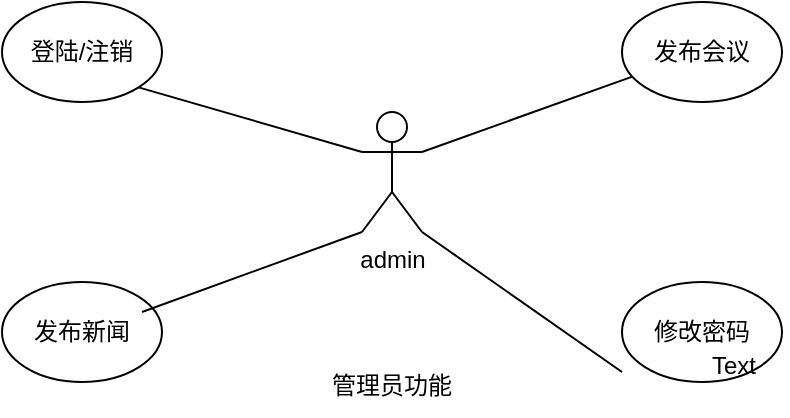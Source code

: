 <mxfile version="10.6.7" type="github"><diagram id="pAd0XRp94BOEMoAxCXNh" name="Page-1"><mxGraphModel dx="840" dy="435" grid="1" gridSize="10" guides="1" tooltips="1" connect="1" arrows="1" fold="1" page="1" pageScale="1" pageWidth="827" pageHeight="1169" math="0" shadow="0"><root><mxCell id="0"/><mxCell id="1" parent="0"/><mxCell id="pW8e-Pwx2-KyrF-X0Vvj-2" value="admin" style="shape=umlActor;verticalLabelPosition=bottom;labelBackgroundColor=#ffffff;verticalAlign=top;html=1;outlineConnect=0;" vertex="1" parent="1"><mxGeometry x="390" y="170" width="30" height="60" as="geometry"/></mxCell><mxCell id="pW8e-Pwx2-KyrF-X0Vvj-5" value="登陆/注销" style="ellipse;whiteSpace=wrap;html=1;" vertex="1" parent="1"><mxGeometry x="210" y="115" width="80" height="50" as="geometry"/></mxCell><mxCell id="pW8e-Pwx2-KyrF-X0Vvj-6" value="发布会议" style="ellipse;whiteSpace=wrap;html=1;" vertex="1" parent="1"><mxGeometry x="520" y="115" width="80" height="50" as="geometry"/></mxCell><mxCell id="pW8e-Pwx2-KyrF-X0Vvj-7" value="发布新闻" style="ellipse;whiteSpace=wrap;html=1;" vertex="1" parent="1"><mxGeometry x="210" y="255" width="80" height="50" as="geometry"/></mxCell><mxCell id="pW8e-Pwx2-KyrF-X0Vvj-8" value="修改密码" style="ellipse;whiteSpace=wrap;html=1;" vertex="1" parent="1"><mxGeometry x="520" y="255" width="80" height="50" as="geometry"/></mxCell><mxCell id="pW8e-Pwx2-KyrF-X0Vvj-10" value="Text" style="text;html=1;resizable=0;points=[];autosize=1;align=left;verticalAlign=top;spacingTop=-4;" vertex="1" parent="1"><mxGeometry x="563" y="287" width="40" height="20" as="geometry"/></mxCell><mxCell id="pW8e-Pwx2-KyrF-X0Vvj-11" value="" style="endArrow=none;html=1;entryX=0;entryY=1;entryDx=0;entryDy=0;entryPerimeter=0;" edge="1" parent="1" target="pW8e-Pwx2-KyrF-X0Vvj-2"><mxGeometry width="50" height="50" relative="1" as="geometry"><mxPoint x="280" y="270" as="sourcePoint"/><mxPoint x="260" y="330" as="targetPoint"/></mxGeometry></mxCell><mxCell id="pW8e-Pwx2-KyrF-X0Vvj-12" value="" style="endArrow=none;html=1;exitX=1;exitY=1;exitDx=0;exitDy=0;exitPerimeter=0;" edge="1" parent="1" source="pW8e-Pwx2-KyrF-X0Vvj-2"><mxGeometry width="50" height="50" relative="1" as="geometry"><mxPoint x="210" y="380" as="sourcePoint"/><mxPoint x="520" y="300" as="targetPoint"/></mxGeometry></mxCell><mxCell id="pW8e-Pwx2-KyrF-X0Vvj-13" value="" style="endArrow=none;html=1;exitX=1;exitY=0.333;exitDx=0;exitDy=0;exitPerimeter=0;" edge="1" parent="1" source="pW8e-Pwx2-KyrF-X0Vvj-2" target="pW8e-Pwx2-KyrF-X0Vvj-6"><mxGeometry width="50" height="50" relative="1" as="geometry"><mxPoint x="420" y="180" as="sourcePoint"/><mxPoint x="260" y="330" as="targetPoint"/></mxGeometry></mxCell><mxCell id="pW8e-Pwx2-KyrF-X0Vvj-14" value="" style="endArrow=none;html=1;entryX=1;entryY=1;entryDx=0;entryDy=0;exitX=0;exitY=0.333;exitDx=0;exitDy=0;exitPerimeter=0;" edge="1" parent="1" source="pW8e-Pwx2-KyrF-X0Vvj-2" target="pW8e-Pwx2-KyrF-X0Vvj-5"><mxGeometry width="50" height="50" relative="1" as="geometry"><mxPoint x="210" y="450" as="sourcePoint"/><mxPoint x="260" y="400" as="targetPoint"/></mxGeometry></mxCell><mxCell id="pW8e-Pwx2-KyrF-X0Vvj-15" value="管理员功能" style="text;html=1;strokeColor=none;fillColor=none;align=center;verticalAlign=middle;whiteSpace=wrap;rounded=0;" vertex="1" parent="1"><mxGeometry x="370" y="292" width="70" height="30" as="geometry"/></mxCell></root></mxGraphModel></diagram></mxfile>